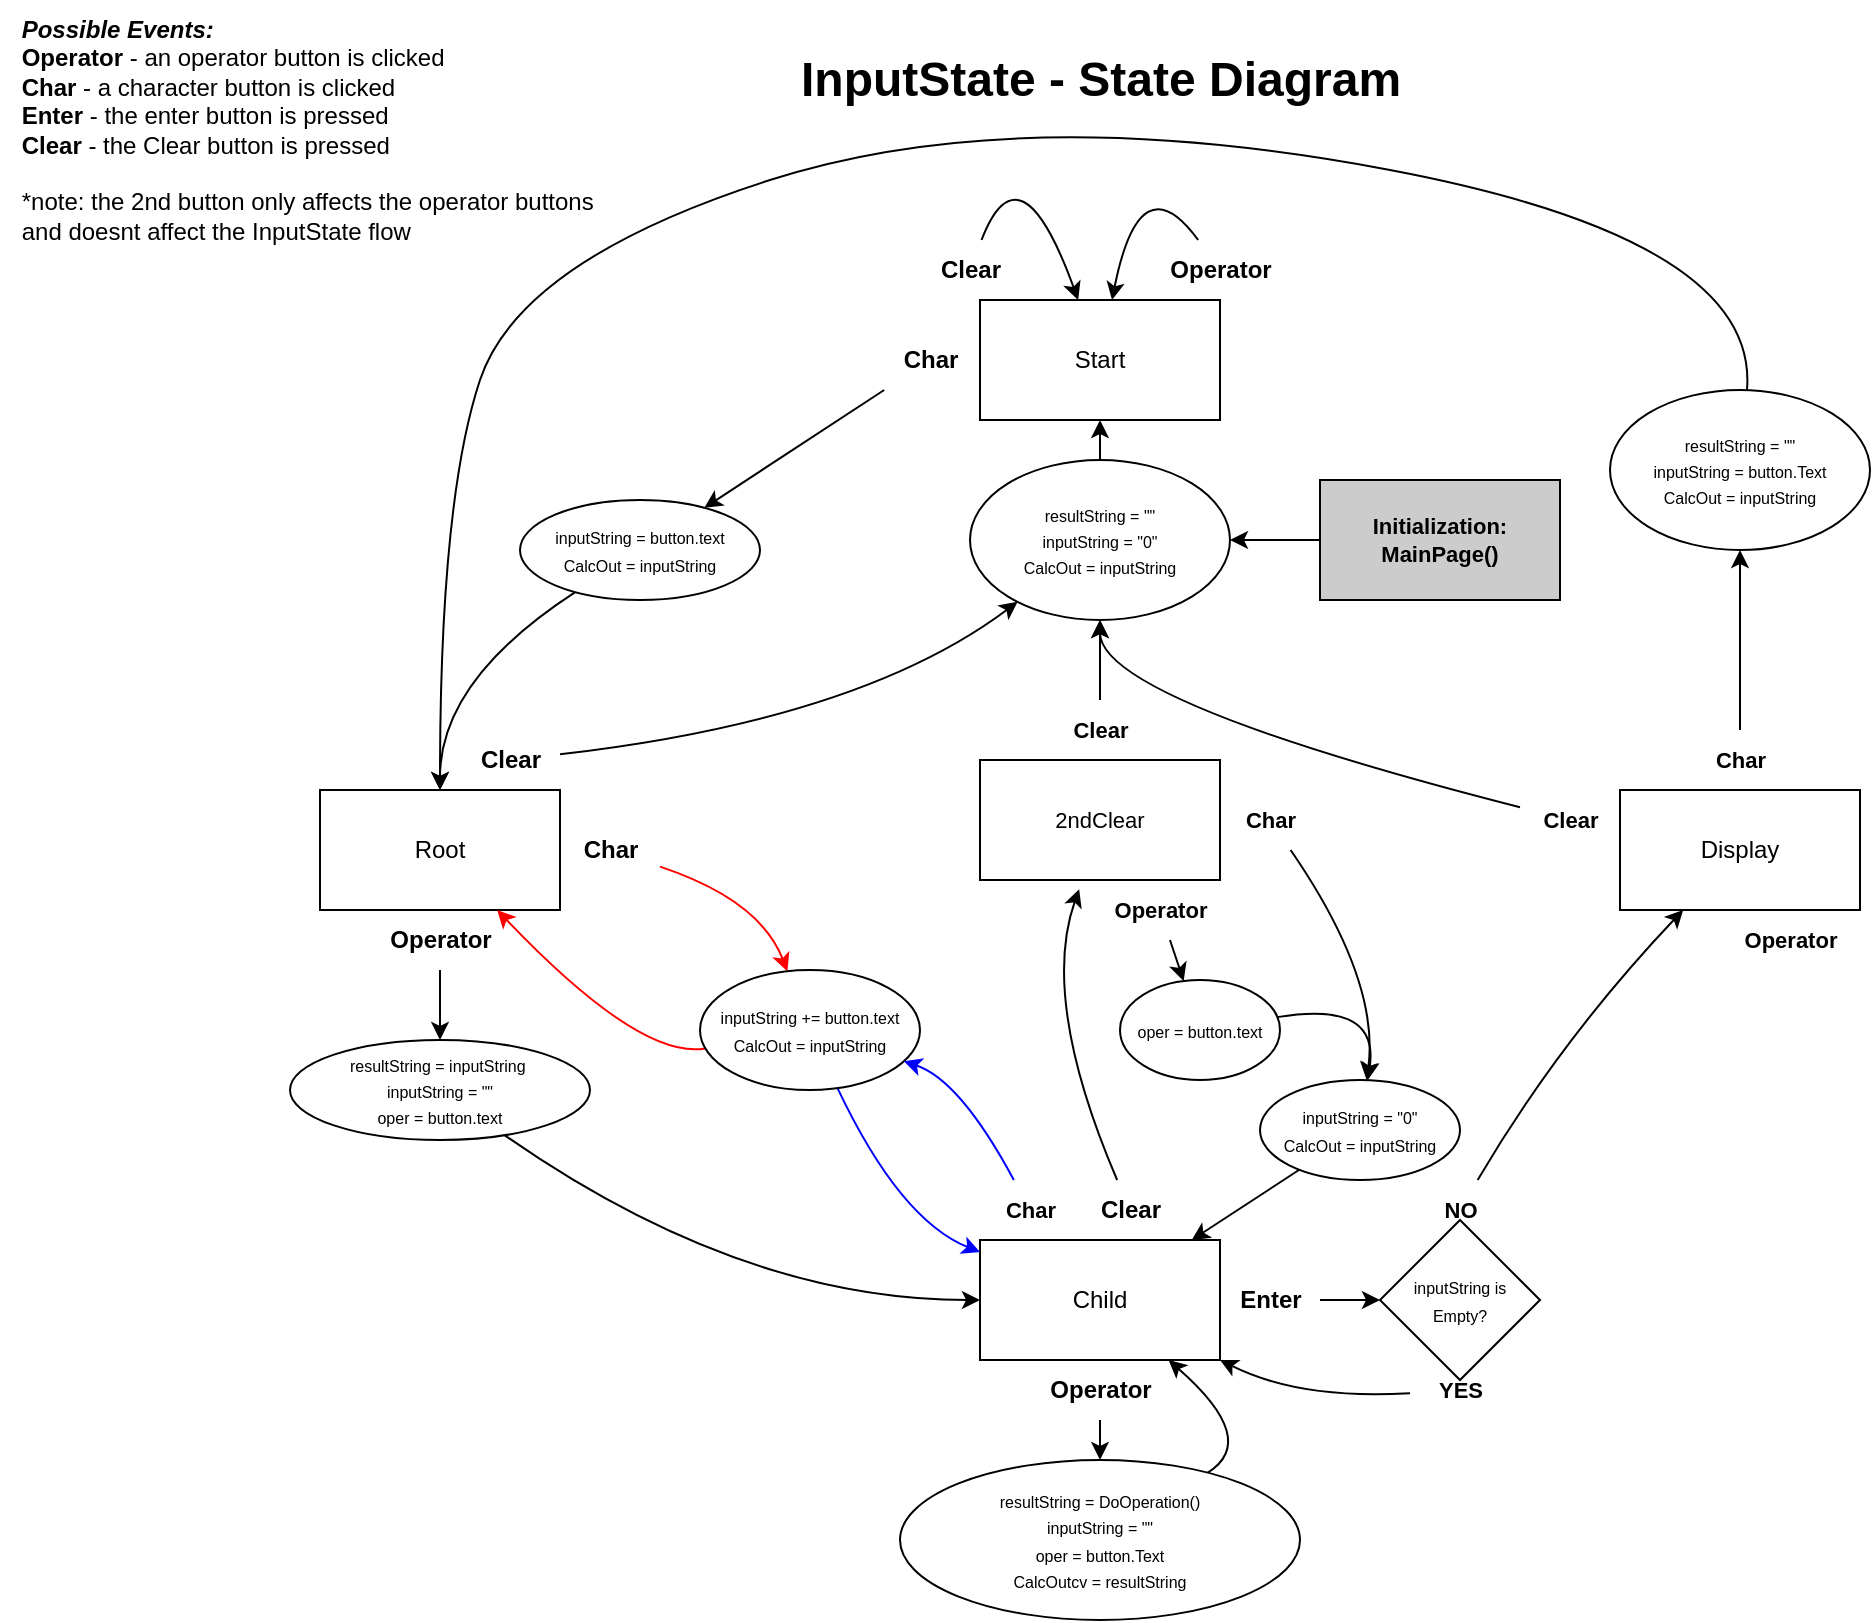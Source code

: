 <mxfile version="21.6.5" type="device">
  <diagram name="Page-1" id="6VE5nw5R70v68YGsZUbK">
    <mxGraphModel dx="1430" dy="825" grid="1" gridSize="10" guides="1" tooltips="1" connect="1" arrows="1" fold="1" page="1" pageScale="1" pageWidth="1100" pageHeight="850" math="0" shadow="0">
      <root>
        <mxCell id="0" />
        <mxCell id="1" parent="0" />
        <mxCell id="2A6YWmVWUMF_fDWBWoBg-1" value="Start" style="whiteSpace=wrap;html=1;" vertex="1" parent="1">
          <mxGeometry x="490" y="150" width="120" height="60" as="geometry" />
        </mxCell>
        <mxCell id="2A6YWmVWUMF_fDWBWoBg-2" value="Root" style="whiteSpace=wrap;html=1;" vertex="1" parent="1">
          <mxGeometry x="160" y="395" width="120" height="60" as="geometry" />
        </mxCell>
        <mxCell id="2A6YWmVWUMF_fDWBWoBg-3" value="Child" style="whiteSpace=wrap;html=1;" vertex="1" parent="1">
          <mxGeometry x="490" y="620" width="120" height="60" as="geometry" />
        </mxCell>
        <mxCell id="2A6YWmVWUMF_fDWBWoBg-4" value="Display" style="whiteSpace=wrap;html=1;" vertex="1" parent="1">
          <mxGeometry x="810" y="395" width="120" height="60" as="geometry" />
        </mxCell>
        <mxCell id="2A6YWmVWUMF_fDWBWoBg-6" value="&lt;b&gt;&lt;font style=&quot;font-size: 24px;&quot;&gt;InputState - State Diagram&lt;/font&gt;&lt;/b&gt;" style="text;html=1;align=center;verticalAlign=middle;resizable=0;points=[];autosize=1;strokeColor=none;fillColor=none;" vertex="1" parent="1">
          <mxGeometry x="390" y="20" width="320" height="40" as="geometry" />
        </mxCell>
        <mxCell id="2A6YWmVWUMF_fDWBWoBg-29" style="edgeStyle=none;shape=connector;curved=1;rounded=0;orthogonalLoop=1;jettySize=auto;html=1;labelBackgroundColor=default;strokeColor=default;fontFamily=Helvetica;fontSize=11;fontColor=default;endArrow=classic;" edge="1" parent="1" source="2A6YWmVWUMF_fDWBWoBg-7" target="2A6YWmVWUMF_fDWBWoBg-1">
          <mxGeometry relative="1" as="geometry">
            <Array as="points">
              <mxPoint x="570" y="80" />
            </Array>
          </mxGeometry>
        </mxCell>
        <mxCell id="2A6YWmVWUMF_fDWBWoBg-7" value="&lt;b&gt;Operator&lt;/b&gt;" style="text;html=1;align=center;verticalAlign=middle;resizable=0;points=[];autosize=1;strokeColor=none;fillColor=none;" vertex="1" parent="1">
          <mxGeometry x="575" y="120" width="70" height="30" as="geometry" />
        </mxCell>
        <mxCell id="2A6YWmVWUMF_fDWBWoBg-83" style="edgeStyle=none;shape=connector;curved=1;rounded=0;orthogonalLoop=1;jettySize=auto;html=1;labelBackgroundColor=default;strokeColor=default;fontFamily=Helvetica;fontSize=11;fontColor=default;endArrow=classic;" edge="1" parent="1" source="2A6YWmVWUMF_fDWBWoBg-8" target="2A6YWmVWUMF_fDWBWoBg-44">
          <mxGeometry relative="1" as="geometry" />
        </mxCell>
        <mxCell id="2A6YWmVWUMF_fDWBWoBg-8" value="&lt;b&gt;Char&lt;/b&gt;" style="text;html=1;align=center;verticalAlign=middle;resizable=0;points=[];autosize=1;strokeColor=none;fillColor=none;" vertex="1" parent="1">
          <mxGeometry x="440" y="165" width="50" height="30" as="geometry" />
        </mxCell>
        <mxCell id="2A6YWmVWUMF_fDWBWoBg-28" style="edgeStyle=none;shape=connector;curved=1;rounded=0;orthogonalLoop=1;jettySize=auto;html=1;labelBackgroundColor=default;strokeColor=default;fontFamily=Helvetica;fontSize=11;fontColor=default;endArrow=classic;" edge="1" parent="1" source="2A6YWmVWUMF_fDWBWoBg-9" target="2A6YWmVWUMF_fDWBWoBg-1">
          <mxGeometry relative="1" as="geometry">
            <Array as="points">
              <mxPoint x="510" y="70" />
            </Array>
          </mxGeometry>
        </mxCell>
        <mxCell id="2A6YWmVWUMF_fDWBWoBg-9" value="&lt;b&gt;Clear&lt;/b&gt;" style="text;html=1;align=center;verticalAlign=middle;resizable=0;points=[];autosize=1;strokeColor=none;fillColor=none;" vertex="1" parent="1">
          <mxGeometry x="460" y="120" width="50" height="30" as="geometry" />
        </mxCell>
        <mxCell id="2A6YWmVWUMF_fDWBWoBg-10" value="&lt;div style=&quot;text-align: left;&quot;&gt;&lt;b style=&quot;background-color: initial;&quot;&gt;&lt;i&gt;Possible Events:&lt;/i&gt;&lt;/b&gt;&lt;/div&gt;&lt;div style=&quot;text-align: left;&quot;&gt;&lt;span style=&quot;background-color: initial;&quot;&gt;&lt;b&gt;Operator &lt;/b&gt;- an operator button is clicked&lt;/span&gt;&lt;/div&gt;&lt;div style=&quot;text-align: left;&quot;&gt;&lt;span style=&quot;background-color: initial;&quot;&gt;&lt;b&gt;Char&lt;/b&gt; - a character button is clicked&lt;/span&gt;&lt;/div&gt;&lt;div style=&quot;text-align: left;&quot;&gt;&lt;span style=&quot;background-color: initial;&quot;&gt;&lt;b&gt;Enter&lt;/b&gt; - the enter button is pressed&lt;/span&gt;&lt;/div&gt;&lt;div style=&quot;text-align: left;&quot;&gt;&lt;span style=&quot;background-color: initial;&quot;&gt;&lt;b&gt;Clear &lt;/b&gt;- the Clear button is pressed&lt;/span&gt;&lt;/div&gt;&lt;div style=&quot;text-align: left;&quot;&gt;&lt;br&gt;&lt;/div&gt;&lt;div style=&quot;text-align: left;&quot;&gt;&lt;span style=&quot;background-color: initial;&quot;&gt;*note: the 2nd button only affects the operator buttons&amp;nbsp;&lt;/span&gt;&lt;/div&gt;&lt;div style=&quot;text-align: left;&quot;&gt;&lt;span style=&quot;background-color: initial;&quot;&gt;and doesnt affect the InputState flow&lt;/span&gt;&lt;/div&gt;" style="text;html=1;align=center;verticalAlign=middle;resizable=0;points=[];autosize=1;strokeColor=none;fillColor=none;" vertex="1" parent="1">
          <mxGeometry width="310" height="130" as="geometry" />
        </mxCell>
        <mxCell id="2A6YWmVWUMF_fDWBWoBg-59" style="edgeStyle=none;shape=connector;curved=1;rounded=0;orthogonalLoop=1;jettySize=auto;html=1;entryX=0.5;entryY=0;entryDx=0;entryDy=0;labelBackgroundColor=default;strokeColor=default;fontFamily=Helvetica;fontSize=11;fontColor=default;endArrow=classic;" edge="1" parent="1" source="2A6YWmVWUMF_fDWBWoBg-12" target="2A6YWmVWUMF_fDWBWoBg-58">
          <mxGeometry relative="1" as="geometry" />
        </mxCell>
        <mxCell id="2A6YWmVWUMF_fDWBWoBg-12" value="&lt;b&gt;Operator&lt;/b&gt;" style="text;html=1;align=center;verticalAlign=middle;resizable=0;points=[];autosize=1;strokeColor=none;fillColor=none;" vertex="1" parent="1">
          <mxGeometry x="185" y="455" width="70" height="30" as="geometry" />
        </mxCell>
        <mxCell id="2A6YWmVWUMF_fDWBWoBg-53" style="edgeStyle=none;shape=connector;curved=1;rounded=0;orthogonalLoop=1;jettySize=auto;html=1;labelBackgroundColor=default;strokeColor=default;fontFamily=Helvetica;fontSize=11;fontColor=default;endArrow=classic;" edge="1" parent="1" source="2A6YWmVWUMF_fDWBWoBg-13" target="2A6YWmVWUMF_fDWBWoBg-47">
          <mxGeometry relative="1" as="geometry">
            <Array as="points">
              <mxPoint x="430" y="360" />
            </Array>
          </mxGeometry>
        </mxCell>
        <mxCell id="2A6YWmVWUMF_fDWBWoBg-13" value="&lt;b&gt;Clear&lt;/b&gt;" style="text;html=1;align=center;verticalAlign=middle;resizable=0;points=[];autosize=1;strokeColor=none;fillColor=none;" vertex="1" parent="1">
          <mxGeometry x="230" y="365" width="50" height="30" as="geometry" />
        </mxCell>
        <mxCell id="2A6YWmVWUMF_fDWBWoBg-80" style="edgeStyle=none;shape=connector;curved=1;rounded=0;orthogonalLoop=1;jettySize=auto;html=1;labelBackgroundColor=default;strokeColor=#FF0000;fontFamily=Helvetica;fontSize=11;fontColor=default;endArrow=classic;" edge="1" parent="1" source="2A6YWmVWUMF_fDWBWoBg-14" target="2A6YWmVWUMF_fDWBWoBg-63">
          <mxGeometry relative="1" as="geometry">
            <Array as="points">
              <mxPoint x="380" y="450" />
            </Array>
          </mxGeometry>
        </mxCell>
        <mxCell id="2A6YWmVWUMF_fDWBWoBg-14" value="&lt;b&gt;Char&lt;/b&gt;" style="text;html=1;align=center;verticalAlign=middle;resizable=0;points=[];autosize=1;strokeColor=none;fillColor=none;" vertex="1" parent="1">
          <mxGeometry x="280" y="410" width="50" height="30" as="geometry" />
        </mxCell>
        <mxCell id="2A6YWmVWUMF_fDWBWoBg-65" style="edgeStyle=none;shape=connector;curved=1;rounded=0;orthogonalLoop=1;jettySize=auto;html=1;labelBackgroundColor=default;strokeColor=default;fontFamily=Helvetica;fontSize=11;fontColor=default;endArrow=classic;" edge="1" parent="1" source="2A6YWmVWUMF_fDWBWoBg-15" target="2A6YWmVWUMF_fDWBWoBg-62">
          <mxGeometry relative="1" as="geometry">
            <Array as="points" />
          </mxGeometry>
        </mxCell>
        <mxCell id="2A6YWmVWUMF_fDWBWoBg-15" value="&lt;b&gt;Operator&lt;/b&gt;" style="text;html=1;align=center;verticalAlign=middle;resizable=0;points=[];autosize=1;strokeColor=none;fillColor=none;" vertex="1" parent="1">
          <mxGeometry x="515" y="680" width="70" height="30" as="geometry" />
        </mxCell>
        <mxCell id="2A6YWmVWUMF_fDWBWoBg-73" style="edgeStyle=none;shape=connector;curved=1;rounded=0;orthogonalLoop=1;jettySize=auto;html=1;labelBackgroundColor=default;strokeColor=default;fontFamily=Helvetica;fontSize=11;fontColor=default;endArrow=classic;" edge="1" parent="1" source="2A6YWmVWUMF_fDWBWoBg-16">
          <mxGeometry relative="1" as="geometry">
            <mxPoint x="539.565" y="444.565" as="targetPoint" />
            <Array as="points">
              <mxPoint x="520" y="500" />
            </Array>
          </mxGeometry>
        </mxCell>
        <mxCell id="2A6YWmVWUMF_fDWBWoBg-16" value="&lt;b&gt;Clear&lt;/b&gt;" style="text;html=1;align=center;verticalAlign=middle;resizable=0;points=[];autosize=1;strokeColor=none;fillColor=none;" vertex="1" parent="1">
          <mxGeometry x="540" y="590" width="50" height="30" as="geometry" />
        </mxCell>
        <mxCell id="2A6YWmVWUMF_fDWBWoBg-98" style="edgeStyle=none;shape=connector;curved=1;rounded=0;orthogonalLoop=1;jettySize=auto;html=1;labelBackgroundColor=default;strokeColor=default;fontFamily=Helvetica;fontSize=11;fontColor=default;endArrow=classic;" edge="1" parent="1" source="2A6YWmVWUMF_fDWBWoBg-37" target="2A6YWmVWUMF_fDWBWoBg-93">
          <mxGeometry relative="1" as="geometry" />
        </mxCell>
        <mxCell id="2A6YWmVWUMF_fDWBWoBg-37" value="&lt;b&gt;Enter&lt;/b&gt;" style="text;html=1;align=center;verticalAlign=middle;resizable=0;points=[];autosize=1;strokeColor=none;fillColor=none;" vertex="1" parent="1">
          <mxGeometry x="610" y="635" width="50" height="30" as="geometry" />
        </mxCell>
        <mxCell id="2A6YWmVWUMF_fDWBWoBg-84" style="edgeStyle=none;shape=connector;curved=1;rounded=0;orthogonalLoop=1;jettySize=auto;html=1;labelBackgroundColor=default;strokeColor=default;fontFamily=Helvetica;fontSize=11;fontColor=default;endArrow=classic;" edge="1" parent="1" source="2A6YWmVWUMF_fDWBWoBg-44" target="2A6YWmVWUMF_fDWBWoBg-2">
          <mxGeometry relative="1" as="geometry">
            <Array as="points">
              <mxPoint x="220" y="340" />
            </Array>
          </mxGeometry>
        </mxCell>
        <mxCell id="2A6YWmVWUMF_fDWBWoBg-44" value="&lt;span style=&quot;font-size: 8px;&quot;&gt;inputString = button.text&lt;br&gt;CalcOut = inputString&lt;br&gt;&lt;/span&gt;" style="ellipse;whiteSpace=wrap;html=1;fontFamily=Helvetica;fontSize=11;fontColor=default;" vertex="1" parent="1">
          <mxGeometry x="260" y="250" width="120" height="50" as="geometry" />
        </mxCell>
        <mxCell id="2A6YWmVWUMF_fDWBWoBg-54" style="edgeStyle=none;shape=connector;curved=1;rounded=0;orthogonalLoop=1;jettySize=auto;html=1;labelBackgroundColor=default;strokeColor=default;fontFamily=Helvetica;fontSize=11;fontColor=default;endArrow=classic;" edge="1" parent="1" source="2A6YWmVWUMF_fDWBWoBg-47" target="2A6YWmVWUMF_fDWBWoBg-1">
          <mxGeometry relative="1" as="geometry" />
        </mxCell>
        <mxCell id="2A6YWmVWUMF_fDWBWoBg-47" value="&lt;font style=&quot;font-size: 8px;&quot;&gt;resultString = &quot;&quot;&lt;br&gt;inputString = &quot;0&quot;&lt;br&gt;CalcOut = inputString&lt;br&gt;&lt;/font&gt;" style="ellipse;whiteSpace=wrap;html=1;fontFamily=Helvetica;fontSize=11;fontColor=default;" vertex="1" parent="1">
          <mxGeometry x="485" y="230" width="130" height="80" as="geometry" />
        </mxCell>
        <mxCell id="2A6YWmVWUMF_fDWBWoBg-105" style="edgeStyle=none;shape=connector;curved=1;rounded=0;orthogonalLoop=1;jettySize=auto;html=1;labelBackgroundColor=default;strokeColor=default;fontFamily=Helvetica;fontSize=11;fontColor=default;endArrow=classic;" edge="1" parent="1" source="2A6YWmVWUMF_fDWBWoBg-55" target="2A6YWmVWUMF_fDWBWoBg-47">
          <mxGeometry relative="1" as="geometry" />
        </mxCell>
        <mxCell id="2A6YWmVWUMF_fDWBWoBg-55" value="&lt;b style=&quot;border-color: var(--border-color);&quot;&gt;Initialization: MainPage()&lt;/b&gt;" style="whiteSpace=wrap;html=1;strokeColor=default;fontFamily=Helvetica;fontSize=11;fontColor=default;fillColor=#CCCCCC;" vertex="1" parent="1">
          <mxGeometry x="660" y="240" width="120" height="60" as="geometry" />
        </mxCell>
        <mxCell id="2A6YWmVWUMF_fDWBWoBg-60" style="edgeStyle=none;shape=connector;curved=1;rounded=0;orthogonalLoop=1;jettySize=auto;html=1;labelBackgroundColor=default;strokeColor=default;fontFamily=Helvetica;fontSize=11;fontColor=default;endArrow=classic;" edge="1" parent="1" source="2A6YWmVWUMF_fDWBWoBg-58" target="2A6YWmVWUMF_fDWBWoBg-3">
          <mxGeometry relative="1" as="geometry">
            <Array as="points">
              <mxPoint x="370" y="650" />
            </Array>
          </mxGeometry>
        </mxCell>
        <mxCell id="2A6YWmVWUMF_fDWBWoBg-58" value="&lt;font style=&quot;font-size: 8px;&quot;&gt;resultString = inputString&amp;nbsp;&lt;br&gt;inputString = &quot;&quot;&lt;br&gt;oper = button.text&lt;br&gt;&lt;/font&gt;" style="ellipse;whiteSpace=wrap;html=1;fontFamily=Helvetica;fontSize=11;fontColor=default;" vertex="1" parent="1">
          <mxGeometry x="145" y="520" width="150" height="50" as="geometry" />
        </mxCell>
        <mxCell id="2A6YWmVWUMF_fDWBWoBg-66" style="edgeStyle=none;shape=connector;curved=1;rounded=0;orthogonalLoop=1;jettySize=auto;html=1;labelBackgroundColor=default;strokeColor=default;fontFamily=Helvetica;fontSize=11;fontColor=default;endArrow=classic;" edge="1" parent="1" source="2A6YWmVWUMF_fDWBWoBg-62" target="2A6YWmVWUMF_fDWBWoBg-3">
          <mxGeometry relative="1" as="geometry">
            <Array as="points">
              <mxPoint x="630" y="720" />
            </Array>
          </mxGeometry>
        </mxCell>
        <mxCell id="2A6YWmVWUMF_fDWBWoBg-62" value="&lt;span style=&quot;font-size: 8px;&quot;&gt;resultString = DoOperation()&lt;br&gt;inputString = &quot;&quot;&lt;br&gt;oper = button.Text&lt;br&gt;CalcOutcv = resultString&lt;br&gt;&lt;/span&gt;" style="ellipse;whiteSpace=wrap;html=1;fontFamily=Helvetica;fontSize=11;fontColor=default;" vertex="1" parent="1">
          <mxGeometry x="450" y="730" width="200" height="80" as="geometry" />
        </mxCell>
        <mxCell id="2A6YWmVWUMF_fDWBWoBg-79" style="edgeStyle=none;shape=connector;curved=1;rounded=0;orthogonalLoop=1;jettySize=auto;html=1;labelBackgroundColor=default;strokeColor=#0000FF;fontFamily=Helvetica;fontSize=11;fontColor=default;endArrow=classic;" edge="1" parent="1" source="2A6YWmVWUMF_fDWBWoBg-63" target="2A6YWmVWUMF_fDWBWoBg-3">
          <mxGeometry relative="1" as="geometry">
            <Array as="points">
              <mxPoint x="450" y="610" />
            </Array>
          </mxGeometry>
        </mxCell>
        <mxCell id="2A6YWmVWUMF_fDWBWoBg-81" style="edgeStyle=none;shape=connector;curved=1;rounded=0;orthogonalLoop=1;jettySize=auto;html=1;labelBackgroundColor=default;strokeColor=#FF0000;fontFamily=Helvetica;fontSize=11;fontColor=default;endArrow=classic;" edge="1" parent="1" source="2A6YWmVWUMF_fDWBWoBg-63" target="2A6YWmVWUMF_fDWBWoBg-2">
          <mxGeometry relative="1" as="geometry">
            <Array as="points">
              <mxPoint x="320" y="530" />
            </Array>
          </mxGeometry>
        </mxCell>
        <mxCell id="2A6YWmVWUMF_fDWBWoBg-63" value="&lt;span style=&quot;font-size: 8px;&quot;&gt;inputString += button.text&lt;br&gt;CalcOut = inputString&lt;br&gt;&lt;/span&gt;" style="ellipse;whiteSpace=wrap;html=1;fontFamily=Helvetica;fontSize=11;fontColor=default;" vertex="1" parent="1">
          <mxGeometry x="350" y="485" width="110" height="60" as="geometry" />
        </mxCell>
        <mxCell id="2A6YWmVWUMF_fDWBWoBg-68" style="edgeStyle=none;shape=connector;curved=1;rounded=0;orthogonalLoop=1;jettySize=auto;html=1;labelBackgroundColor=default;strokeColor=default;fontFamily=Helvetica;fontSize=11;fontColor=default;endArrow=classic;" edge="1" parent="1" source="2A6YWmVWUMF_fDWBWoBg-67" target="2A6YWmVWUMF_fDWBWoBg-3">
          <mxGeometry relative="1" as="geometry" />
        </mxCell>
        <mxCell id="2A6YWmVWUMF_fDWBWoBg-78" style="edgeStyle=none;shape=connector;curved=1;rounded=0;orthogonalLoop=1;jettySize=auto;html=1;labelBackgroundColor=default;strokeColor=#0000FF;fontFamily=Helvetica;fontSize=11;fontColor=default;endArrow=classic;" edge="1" parent="1" source="2A6YWmVWUMF_fDWBWoBg-67" target="2A6YWmVWUMF_fDWBWoBg-63">
          <mxGeometry relative="1" as="geometry">
            <Array as="points">
              <mxPoint x="480" y="540" />
            </Array>
          </mxGeometry>
        </mxCell>
        <mxCell id="2A6YWmVWUMF_fDWBWoBg-67" value="&lt;b&gt;Char&lt;/b&gt;" style="text;html=1;align=center;verticalAlign=middle;resizable=0;points=[];autosize=1;strokeColor=none;fillColor=none;fontSize=11;fontFamily=Helvetica;fontColor=default;" vertex="1" parent="1">
          <mxGeometry x="490" y="590" width="50" height="30" as="geometry" />
        </mxCell>
        <mxCell id="2A6YWmVWUMF_fDWBWoBg-75" style="edgeStyle=none;shape=connector;curved=1;rounded=0;orthogonalLoop=1;jettySize=auto;html=1;labelBackgroundColor=default;strokeColor=default;fontFamily=Helvetica;fontSize=11;fontColor=default;endArrow=classic;" edge="1" parent="1" source="2A6YWmVWUMF_fDWBWoBg-74" target="2A6YWmVWUMF_fDWBWoBg-47">
          <mxGeometry relative="1" as="geometry" />
        </mxCell>
        <mxCell id="2A6YWmVWUMF_fDWBWoBg-74" value="&lt;b&gt;Clear&lt;br&gt;&lt;/b&gt;" style="text;html=1;align=center;verticalAlign=middle;resizable=0;points=[];autosize=1;strokeColor=none;fillColor=none;fontSize=11;fontFamily=Helvetica;fontColor=default;" vertex="1" parent="1">
          <mxGeometry x="525" y="350" width="50" height="30" as="geometry" />
        </mxCell>
        <mxCell id="2A6YWmVWUMF_fDWBWoBg-91" style="edgeStyle=none;shape=connector;curved=1;rounded=0;orthogonalLoop=1;jettySize=auto;html=1;labelBackgroundColor=default;strokeColor=default;fontFamily=Helvetica;fontSize=11;fontColor=default;endArrow=classic;" edge="1" parent="1" source="2A6YWmVWUMF_fDWBWoBg-82" target="2A6YWmVWUMF_fDWBWoBg-88">
          <mxGeometry relative="1" as="geometry">
            <Array as="points">
              <mxPoint x="690" y="500" />
            </Array>
          </mxGeometry>
        </mxCell>
        <mxCell id="2A6YWmVWUMF_fDWBWoBg-82" value="&lt;span style=&quot;font-size: 8px;&quot;&gt;oper = button.text&lt;/span&gt;" style="ellipse;whiteSpace=wrap;html=1;fontFamily=Helvetica;fontSize=11;fontColor=default;" vertex="1" parent="1">
          <mxGeometry x="560" y="490" width="80" height="50" as="geometry" />
        </mxCell>
        <mxCell id="2A6YWmVWUMF_fDWBWoBg-85" value="2ndClear" style="whiteSpace=wrap;html=1;strokeColor=default;fontFamily=Helvetica;fontSize=11;fontColor=default;fillColor=default;" vertex="1" parent="1">
          <mxGeometry x="490" y="380" width="120" height="60" as="geometry" />
        </mxCell>
        <mxCell id="2A6YWmVWUMF_fDWBWoBg-89" style="edgeStyle=none;shape=connector;curved=1;rounded=0;orthogonalLoop=1;jettySize=auto;html=1;labelBackgroundColor=default;strokeColor=default;fontFamily=Helvetica;fontSize=11;fontColor=default;endArrow=classic;" edge="1" parent="1" source="2A6YWmVWUMF_fDWBWoBg-86" target="2A6YWmVWUMF_fDWBWoBg-82">
          <mxGeometry relative="1" as="geometry" />
        </mxCell>
        <mxCell id="2A6YWmVWUMF_fDWBWoBg-86" value="&lt;b&gt;Operator&lt;/b&gt;" style="text;html=1;align=center;verticalAlign=middle;resizable=0;points=[];autosize=1;strokeColor=none;fillColor=none;fontSize=11;fontFamily=Helvetica;fontColor=default;" vertex="1" parent="1">
          <mxGeometry x="545" y="440" width="70" height="30" as="geometry" />
        </mxCell>
        <mxCell id="2A6YWmVWUMF_fDWBWoBg-90" style="edgeStyle=none;shape=connector;curved=1;rounded=0;orthogonalLoop=1;jettySize=auto;html=1;labelBackgroundColor=default;strokeColor=default;fontFamily=Helvetica;fontSize=11;fontColor=default;endArrow=classic;" edge="1" parent="1" source="2A6YWmVWUMF_fDWBWoBg-87" target="2A6YWmVWUMF_fDWBWoBg-88">
          <mxGeometry relative="1" as="geometry">
            <Array as="points">
              <mxPoint x="690" y="490" />
            </Array>
          </mxGeometry>
        </mxCell>
        <mxCell id="2A6YWmVWUMF_fDWBWoBg-87" value="&lt;b&gt;Char&lt;/b&gt;" style="text;html=1;align=center;verticalAlign=middle;resizable=0;points=[];autosize=1;strokeColor=none;fillColor=none;fontSize=11;fontFamily=Helvetica;fontColor=default;" vertex="1" parent="1">
          <mxGeometry x="610" y="395" width="50" height="30" as="geometry" />
        </mxCell>
        <mxCell id="2A6YWmVWUMF_fDWBWoBg-92" style="edgeStyle=none;shape=connector;curved=1;rounded=0;orthogonalLoop=1;jettySize=auto;html=1;labelBackgroundColor=default;strokeColor=default;fontFamily=Helvetica;fontSize=11;fontColor=default;endArrow=classic;" edge="1" parent="1" source="2A6YWmVWUMF_fDWBWoBg-88" target="2A6YWmVWUMF_fDWBWoBg-3">
          <mxGeometry relative="1" as="geometry" />
        </mxCell>
        <mxCell id="2A6YWmVWUMF_fDWBWoBg-88" value="&lt;span style=&quot;font-size: 8px;&quot;&gt;inputString = &quot;0&quot;&lt;br&gt;CalcOut = inputString&lt;br&gt;&lt;/span&gt;" style="ellipse;whiteSpace=wrap;html=1;fontFamily=Helvetica;fontSize=11;fontColor=default;" vertex="1" parent="1">
          <mxGeometry x="630" y="540" width="100" height="50" as="geometry" />
        </mxCell>
        <mxCell id="2A6YWmVWUMF_fDWBWoBg-93" value="&lt;font style=&quot;font-size: 8px;&quot;&gt;inputString is &lt;br&gt;Empty?&lt;/font&gt;" style="rhombus;whiteSpace=wrap;html=1;strokeColor=default;fontFamily=Helvetica;fontSize=11;fontColor=default;fillColor=default;" vertex="1" parent="1">
          <mxGeometry x="690" y="610" width="80" height="80" as="geometry" />
        </mxCell>
        <mxCell id="2A6YWmVWUMF_fDWBWoBg-99" style="edgeStyle=none;shape=connector;curved=1;rounded=0;orthogonalLoop=1;jettySize=auto;html=1;labelBackgroundColor=default;strokeColor=default;fontFamily=Helvetica;fontSize=11;fontColor=default;endArrow=classic;" edge="1" parent="1" source="2A6YWmVWUMF_fDWBWoBg-94" target="2A6YWmVWUMF_fDWBWoBg-3">
          <mxGeometry relative="1" as="geometry">
            <Array as="points">
              <mxPoint x="650" y="700" />
            </Array>
          </mxGeometry>
        </mxCell>
        <mxCell id="2A6YWmVWUMF_fDWBWoBg-94" value="&lt;b&gt;YES&lt;/b&gt;" style="text;html=1;align=center;verticalAlign=middle;resizable=0;points=[];autosize=1;strokeColor=none;fillColor=none;fontSize=11;fontFamily=Helvetica;fontColor=default;" vertex="1" parent="1">
          <mxGeometry x="705" y="680" width="50" height="30" as="geometry" />
        </mxCell>
        <mxCell id="2A6YWmVWUMF_fDWBWoBg-100" style="edgeStyle=none;shape=connector;curved=1;rounded=0;orthogonalLoop=1;jettySize=auto;html=1;labelBackgroundColor=default;strokeColor=default;fontFamily=Helvetica;fontSize=11;fontColor=default;endArrow=classic;" edge="1" parent="1" source="2A6YWmVWUMF_fDWBWoBg-95" target="2A6YWmVWUMF_fDWBWoBg-4">
          <mxGeometry relative="1" as="geometry">
            <Array as="points">
              <mxPoint x="780" y="520" />
            </Array>
          </mxGeometry>
        </mxCell>
        <mxCell id="2A6YWmVWUMF_fDWBWoBg-95" value="&lt;b&gt;NO&lt;/b&gt;" style="text;html=1;align=center;verticalAlign=middle;resizable=0;points=[];autosize=1;strokeColor=none;fillColor=none;fontSize=11;fontFamily=Helvetica;fontColor=default;" vertex="1" parent="1">
          <mxGeometry x="710" y="590" width="40" height="30" as="geometry" />
        </mxCell>
        <mxCell id="2A6YWmVWUMF_fDWBWoBg-102" value="&lt;b&gt;Operator&lt;/b&gt;" style="text;html=1;align=center;verticalAlign=middle;resizable=0;points=[];autosize=1;strokeColor=none;fillColor=none;fontSize=11;fontFamily=Helvetica;fontColor=default;" vertex="1" parent="1">
          <mxGeometry x="860" y="455" width="70" height="30" as="geometry" />
        </mxCell>
        <mxCell id="2A6YWmVWUMF_fDWBWoBg-106" style="edgeStyle=none;shape=connector;curved=1;rounded=0;orthogonalLoop=1;jettySize=auto;html=1;labelBackgroundColor=default;strokeColor=default;fontFamily=Helvetica;fontSize=11;fontColor=default;endArrow=classic;" edge="1" parent="1" source="2A6YWmVWUMF_fDWBWoBg-104" target="2A6YWmVWUMF_fDWBWoBg-47">
          <mxGeometry relative="1" as="geometry">
            <Array as="points">
              <mxPoint x="550" y="350" />
            </Array>
          </mxGeometry>
        </mxCell>
        <mxCell id="2A6YWmVWUMF_fDWBWoBg-104" value="&lt;b&gt;Clear&lt;/b&gt;" style="text;html=1;align=center;verticalAlign=middle;resizable=0;points=[];autosize=1;strokeColor=none;fillColor=none;fontSize=11;fontFamily=Helvetica;fontColor=default;" vertex="1" parent="1">
          <mxGeometry x="760" y="395" width="50" height="30" as="geometry" />
        </mxCell>
        <mxCell id="2A6YWmVWUMF_fDWBWoBg-111" style="edgeStyle=none;shape=connector;curved=1;rounded=0;orthogonalLoop=1;jettySize=auto;html=1;labelBackgroundColor=default;strokeColor=default;fontFamily=Helvetica;fontSize=11;fontColor=default;endArrow=classic;" edge="1" parent="1" source="2A6YWmVWUMF_fDWBWoBg-107" target="2A6YWmVWUMF_fDWBWoBg-110">
          <mxGeometry relative="1" as="geometry" />
        </mxCell>
        <mxCell id="2A6YWmVWUMF_fDWBWoBg-107" value="&lt;b&gt;Char&lt;/b&gt;" style="text;html=1;align=center;verticalAlign=middle;resizable=0;points=[];autosize=1;strokeColor=none;fillColor=none;fontSize=11;fontFamily=Helvetica;fontColor=default;" vertex="1" parent="1">
          <mxGeometry x="845" y="365" width="50" height="30" as="geometry" />
        </mxCell>
        <mxCell id="2A6YWmVWUMF_fDWBWoBg-112" style="edgeStyle=none;shape=connector;curved=1;rounded=0;orthogonalLoop=1;jettySize=auto;html=1;labelBackgroundColor=default;strokeColor=default;fontFamily=Helvetica;fontSize=11;fontColor=default;endArrow=classic;" edge="1" parent="1" source="2A6YWmVWUMF_fDWBWoBg-110" target="2A6YWmVWUMF_fDWBWoBg-2">
          <mxGeometry relative="1" as="geometry">
            <Array as="points">
              <mxPoint x="880" y="120" />
              <mxPoint x="510" y="50" />
              <mxPoint x="260" y="130" />
              <mxPoint x="220" y="250" />
            </Array>
          </mxGeometry>
        </mxCell>
        <mxCell id="2A6YWmVWUMF_fDWBWoBg-110" value="&lt;span style=&quot;font-size: 8px;&quot;&gt;resultString = &quot;&quot;&lt;br&gt;inputString = button.Text&lt;br&gt;CalcOut = inputString&lt;br&gt;&lt;/span&gt;" style="ellipse;whiteSpace=wrap;html=1;fontFamily=Helvetica;fontSize=11;fontColor=default;" vertex="1" parent="1">
          <mxGeometry x="805" y="195" width="130" height="80" as="geometry" />
        </mxCell>
      </root>
    </mxGraphModel>
  </diagram>
</mxfile>
